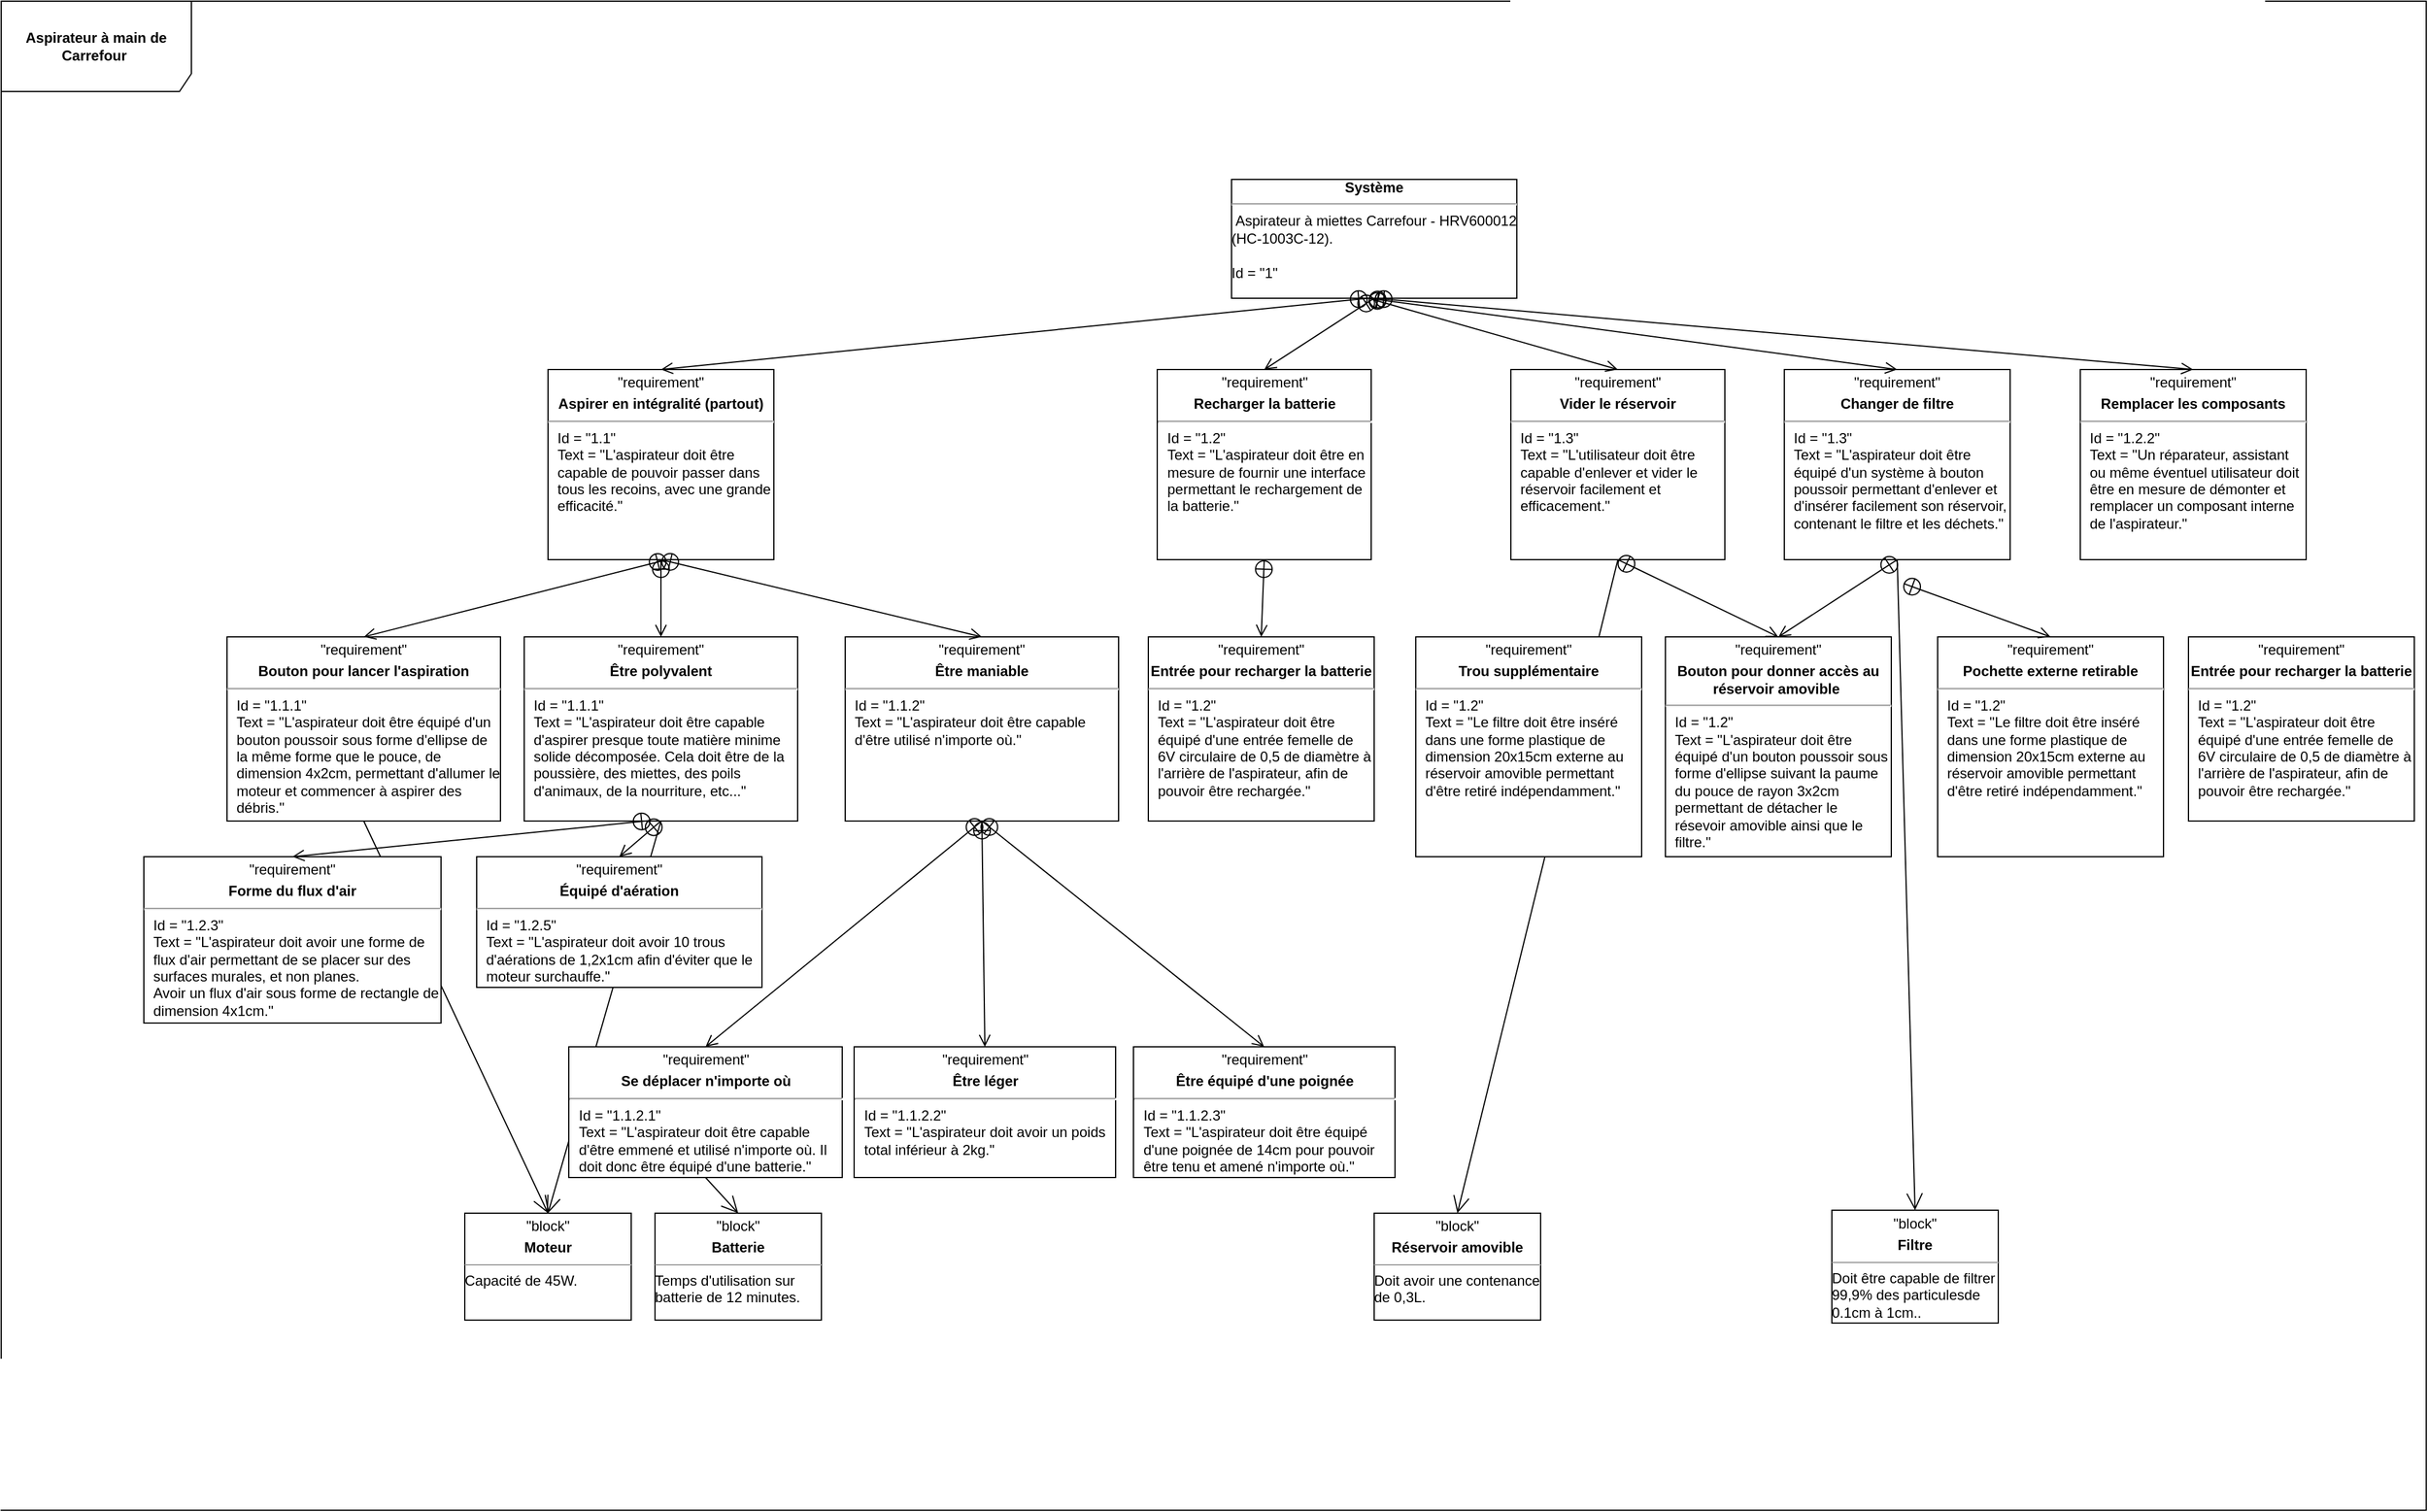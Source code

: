 <mxfile version="21.7.5" type="github">
  <diagram name="Page-1" id="A8fb3w1H7AYXVCVUZf14">
    <mxGraphModel dx="3067" dy="954" grid="1" gridSize="10" guides="1" tooltips="1" connect="1" arrows="1" fold="1" page="1" pageScale="1" pageWidth="1169" pageHeight="827" math="0" shadow="0">
      <root>
        <mxCell id="0" />
        <mxCell id="1" parent="0" />
        <mxCell id="uBb9eE13xI9o5E1Ve7ly-19" value="" style="endArrow=open;endFill=1;endSize=12;html=1;rounded=0;exitX=0.5;exitY=1;exitDx=0;exitDy=0;entryX=0.5;entryY=0;entryDx=0;entryDy=0;" edge="1" parent="1" source="uBb9eE13xI9o5E1Ve7ly-9" target="uBb9eE13xI9o5E1Ve7ly-12">
          <mxGeometry width="160" relative="1" as="geometry">
            <mxPoint x="40" y="570" as="sourcePoint" />
            <mxPoint x="200" y="570" as="targetPoint" />
          </mxGeometry>
        </mxCell>
        <mxCell id="uBb9eE13xI9o5E1Ve7ly-38" value="" style="endArrow=open;endFill=1;endSize=12;html=1;rounded=0;exitX=0.5;exitY=1;exitDx=0;exitDy=0;entryX=0.5;entryY=0;entryDx=0;entryDy=0;" edge="1" parent="1" source="uBb9eE13xI9o5E1Ve7ly-36" target="uBb9eE13xI9o5E1Ve7ly-12">
          <mxGeometry width="160" relative="1" as="geometry">
            <mxPoint x="-400" y="690" as="sourcePoint" />
            <mxPoint x="-400" y="917" as="targetPoint" />
          </mxGeometry>
        </mxCell>
        <mxCell id="uBb9eE13xI9o5E1Ve7ly-1" value="&lt;b&gt;Aspirateur à main de Carrefour&amp;nbsp;&lt;/b&gt;" style="shape=umlFrame;whiteSpace=wrap;html=1;pointerEvents=0;width=160;height=76;" vertex="1" parent="1">
          <mxGeometry x="-880" y="10" width="2040" height="1270" as="geometry" />
        </mxCell>
        <mxCell id="uBb9eE13xI9o5E1Ve7ly-2" value="&lt;div align=&quot;center&quot;&gt;&lt;b&gt;Système&lt;/b&gt;&lt;br&gt;&lt;/div&gt;&lt;hr&gt;&lt;div&gt;&amp;nbsp;Aspirateur à miettes Carrefour - HRV600012 (HC-1003C-12).&lt;/div&gt;&lt;div&gt;&lt;br&gt;&lt;/div&gt;&lt;div&gt;Id = &quot;1&quot;&lt;br&gt;&lt;/div&gt;" style="verticalAlign=top;align=left;overflow=fill;fontSize=12;fontFamily=Helvetica;html=1;whiteSpace=wrap;" vertex="1" parent="1">
          <mxGeometry x="155" y="160" width="240" height="100" as="geometry" />
        </mxCell>
        <mxCell id="uBb9eE13xI9o5E1Ve7ly-5" value="&lt;p style=&quot;text-align: center; margin: 4px 0px 0px;&quot;&gt;&quot;requirement&quot;&lt;b&gt;&lt;br&gt;&lt;/b&gt;&lt;/p&gt;&lt;p style=&quot;text-align: center; margin: 4px 0px 0px;&quot;&gt;&lt;b&gt;Aspirer en intégralité (partout)&lt;/b&gt;&lt;/p&gt;&lt;hr&gt;&lt;p style=&quot;margin:0px;margin-left:8px;&quot;&gt;Id = &quot;1.1&quot;&lt;/p&gt;&lt;p style=&quot;margin:0px;margin-left:8px;&quot;&gt;Text = &quot;L&#39;aspirateur doit être capable de pouvoir passer dans tous les recoins, avec une grande efficacité.&quot;&lt;/p&gt;" style="verticalAlign=top;align=left;overflow=fill;fontSize=12;fontFamily=Helvetica;html=1;whiteSpace=wrap;" vertex="1" parent="1">
          <mxGeometry x="-420" y="320" width="190" height="160" as="geometry" />
        </mxCell>
        <mxCell id="uBb9eE13xI9o5E1Ve7ly-6" value="&lt;p style=&quot;text-align: center; margin: 4px 0px 0px;&quot;&gt;&quot;requirement&quot;&lt;b&gt;&lt;br&gt;&lt;/b&gt;&lt;/p&gt;&lt;p style=&quot;text-align: center; margin: 4px 0px 0px;&quot;&gt;&lt;b&gt;Être maniable&lt;/b&gt;&lt;br&gt;&lt;/p&gt;&lt;hr&gt;&lt;p style=&quot;margin:0px;margin-left:8px;&quot;&gt;Id = &quot;1.1.2&quot;&lt;/p&gt;&lt;p style=&quot;margin:0px;margin-left:8px;&quot;&gt;Text = &quot;L&#39;aspirateur doit être capable d&#39;être utilisé n&#39;importe où.&quot;&lt;/p&gt;" style="verticalAlign=top;align=left;overflow=fill;fontSize=12;fontFamily=Helvetica;html=1;whiteSpace=wrap;" vertex="1" parent="1">
          <mxGeometry x="-170" y="545" width="230" height="155" as="geometry" />
        </mxCell>
        <mxCell id="uBb9eE13xI9o5E1Ve7ly-7" value="&lt;p style=&quot;margin:0px;margin-top:4px;text-align:center;&quot;&gt;&quot;block&quot;&lt;/p&gt;&lt;p style=&quot;margin:0px;margin-top:4px;text-align:center;&quot;&gt;&lt;b&gt;Batterie&lt;/b&gt;&lt;/p&gt;&lt;hr size=&quot;1&quot;&gt;&lt;div style=&quot;height:2px;&quot;&gt;Temps d&#39;utilisation sur batterie de 12 minutes.&lt;/div&gt;" style="verticalAlign=top;align=left;overflow=fill;fontSize=12;fontFamily=Helvetica;html=1;whiteSpace=wrap;" vertex="1" parent="1">
          <mxGeometry x="-330" y="1030" width="140" height="90" as="geometry" />
        </mxCell>
        <mxCell id="uBb9eE13xI9o5E1Ve7ly-8" value="&lt;p style=&quot;text-align: center; margin: 4px 0px 0px;&quot;&gt;&quot;requirement&quot;&lt;/p&gt;&lt;p style=&quot;text-align: center; margin: 4px 0px 0px;&quot;&gt;&lt;b&gt;Être léger&lt;/b&gt;&lt;br&gt;&lt;/p&gt;&lt;hr&gt;&lt;p style=&quot;margin:0px;margin-left:8px;&quot;&gt;Id = &quot;1.1.2.2&quot;&lt;/p&gt;&lt;p style=&quot;margin:0px;margin-left:8px;&quot;&gt;Text = &quot;L&#39;aspirateur doit avoir un poids total inférieur à 2kg.&quot;&lt;/p&gt;" style="verticalAlign=top;align=left;overflow=fill;fontSize=12;fontFamily=Helvetica;html=1;whiteSpace=wrap;" vertex="1" parent="1">
          <mxGeometry x="-162.5" y="890" width="220" height="110" as="geometry" />
        </mxCell>
        <mxCell id="uBb9eE13xI9o5E1Ve7ly-9" value="&lt;p style=&quot;text-align: center; margin: 4px 0px 0px;&quot;&gt;&quot;requirement&quot;&lt;b&gt;&lt;br&gt;&lt;/b&gt;&lt;/p&gt;&lt;p style=&quot;text-align: center; margin: 4px 0px 0px;&quot;&gt;&lt;b&gt;Être polyvalent&lt;/b&gt;&lt;br&gt;&lt;/p&gt;&lt;hr&gt;&lt;p style=&quot;margin:0px;margin-left:8px;&quot;&gt;Id = &quot;1.1.1&quot;&lt;/p&gt;&lt;p style=&quot;margin:0px;margin-left:8px;&quot;&gt;Text = &quot;L&#39;aspirateur doit être capable d&#39;aspirer presque toute matière minime solide décomposée. Cela doit être de la poussière, des miettes, des poils d&#39;animaux, de la nourriture, etc...&quot;&lt;/p&gt;" style="verticalAlign=top;align=left;overflow=fill;fontSize=12;fontFamily=Helvetica;html=1;whiteSpace=wrap;" vertex="1" parent="1">
          <mxGeometry x="-440" y="545" width="230" height="155" as="geometry" />
        </mxCell>
        <mxCell id="uBb9eE13xI9o5E1Ve7ly-10" value="&lt;p style=&quot;text-align: center; margin: 4px 0px 0px;&quot;&gt;&quot;requirement&quot;&lt;b&gt;&lt;br&gt;&lt;/b&gt;&lt;/p&gt;&lt;p style=&quot;text-align: center; margin: 4px 0px 0px;&quot;&gt;&lt;b&gt;Se déplacer n&#39;importe où&lt;/b&gt;&lt;br&gt;&lt;/p&gt;&lt;hr&gt;&lt;p style=&quot;margin:0px;margin-left:8px;&quot;&gt;Id = &quot;1.1.2.1&quot;&lt;/p&gt;&lt;p style=&quot;margin:0px;margin-left:8px;&quot;&gt;Text = &quot;L&#39;aspirateur doit être capable d&#39;être emmené et utilisé n&#39;importe où. Il doit donc être équipé d&#39;une batterie.&quot;&lt;/p&gt;" style="verticalAlign=top;align=left;overflow=fill;fontSize=12;fontFamily=Helvetica;html=1;whiteSpace=wrap;" vertex="1" parent="1">
          <mxGeometry x="-402.5" y="890" width="230" height="110" as="geometry" />
        </mxCell>
        <mxCell id="uBb9eE13xI9o5E1Ve7ly-11" value="&lt;p style=&quot;text-align: center; margin: 4px 0px 0px;&quot;&gt;&quot;requirement&quot;&lt;/p&gt;&lt;p style=&quot;text-align: center; margin: 4px 0px 0px;&quot;&gt;&lt;b&gt;Être équipé d&#39;une poignée&lt;/b&gt;&lt;br&gt;&lt;/p&gt;&lt;hr&gt;&lt;p style=&quot;margin:0px;margin-left:8px;&quot;&gt;Id = &quot;1.1.2.3&quot;&lt;/p&gt;&lt;p style=&quot;margin:0px;margin-left:8px;&quot;&gt;Text = &quot;L&#39;aspirateur doit être équipé d&#39;une poignée de 14cm pour pouvoir être tenu et amené n&#39;importe où.&quot;&lt;/p&gt;" style="verticalAlign=top;align=left;overflow=fill;fontSize=12;fontFamily=Helvetica;html=1;whiteSpace=wrap;" vertex="1" parent="1">
          <mxGeometry x="72.5" y="890" width="220" height="110" as="geometry" />
        </mxCell>
        <mxCell id="uBb9eE13xI9o5E1Ve7ly-12" value="&lt;p style=&quot;margin:0px;margin-top:4px;text-align:center;&quot;&gt;&quot;block&quot;&lt;/p&gt;&lt;p style=&quot;margin:0px;margin-top:4px;text-align:center;&quot;&gt;&lt;b&gt;Moteur&lt;/b&gt;&lt;/p&gt;&lt;hr size=&quot;1&quot;&gt;&lt;div style=&quot;height:2px;&quot;&gt;Capacité de 45W.&lt;/div&gt;" style="verticalAlign=top;align=left;overflow=fill;fontSize=12;fontFamily=Helvetica;html=1;whiteSpace=wrap;" vertex="1" parent="1">
          <mxGeometry x="-490" y="1030" width="140" height="90" as="geometry" />
        </mxCell>
        <mxCell id="uBb9eE13xI9o5E1Ve7ly-13" value="" style="endArrow=open;startArrow=circlePlus;endFill=0;startFill=0;endSize=8;html=1;rounded=0;exitX=0.5;exitY=1;exitDx=0;exitDy=0;entryX=0.5;entryY=0;entryDx=0;entryDy=0;" edge="1" parent="1" source="uBb9eE13xI9o5E1Ve7ly-6" target="uBb9eE13xI9o5E1Ve7ly-10">
          <mxGeometry width="160" relative="1" as="geometry">
            <mxPoint x="380" y="650" as="sourcePoint" />
            <mxPoint x="-185" y="740" as="targetPoint" />
          </mxGeometry>
        </mxCell>
        <mxCell id="uBb9eE13xI9o5E1Ve7ly-14" value="" style="endArrow=open;startArrow=circlePlus;endFill=0;startFill=0;endSize=8;html=1;rounded=0;entryX=0.5;entryY=0;entryDx=0;entryDy=0;exitX=0.5;exitY=1;exitDx=0;exitDy=0;" edge="1" parent="1" source="uBb9eE13xI9o5E1Ve7ly-6" target="uBb9eE13xI9o5E1Ve7ly-8">
          <mxGeometry width="160" relative="1" as="geometry">
            <mxPoint x="380" y="650" as="sourcePoint" />
            <mxPoint x="50" y="740" as="targetPoint" />
          </mxGeometry>
        </mxCell>
        <mxCell id="uBb9eE13xI9o5E1Ve7ly-15" value="" style="endArrow=open;startArrow=circlePlus;endFill=0;startFill=0;endSize=8;html=1;rounded=0;entryX=0.5;entryY=0;entryDx=0;entryDy=0;exitX=0.5;exitY=1;exitDx=0;exitDy=0;" edge="1" parent="1" source="uBb9eE13xI9o5E1Ve7ly-6" target="uBb9eE13xI9o5E1Ve7ly-11">
          <mxGeometry width="160" relative="1" as="geometry">
            <mxPoint x="380" y="650" as="sourcePoint" />
            <mxPoint x="175" y="740" as="targetPoint" />
          </mxGeometry>
        </mxCell>
        <mxCell id="uBb9eE13xI9o5E1Ve7ly-16" value="" style="endArrow=open;startArrow=circlePlus;endFill=0;startFill=0;endSize=8;html=1;rounded=0;entryX=0.5;entryY=0;entryDx=0;entryDy=0;exitX=0.5;exitY=1;exitDx=0;exitDy=0;" edge="1" parent="1" source="uBb9eE13xI9o5E1Ve7ly-5" target="uBb9eE13xI9o5E1Ve7ly-9">
          <mxGeometry width="160" relative="1" as="geometry">
            <mxPoint x="-75" y="390" as="sourcePoint" />
            <mxPoint x="-150" y="490" as="targetPoint" />
          </mxGeometry>
        </mxCell>
        <mxCell id="uBb9eE13xI9o5E1Ve7ly-17" value="" style="endArrow=open;startArrow=circlePlus;endFill=0;startFill=0;endSize=8;html=1;rounded=0;entryX=0.5;entryY=0;entryDx=0;entryDy=0;exitX=0.5;exitY=1;exitDx=0;exitDy=0;" edge="1" parent="1" target="uBb9eE13xI9o5E1Ve7ly-6" source="uBb9eE13xI9o5E1Ve7ly-5">
          <mxGeometry width="160" relative="1" as="geometry">
            <mxPoint x="120" y="500" as="sourcePoint" />
            <mxPoint x="5" y="530" as="targetPoint" />
          </mxGeometry>
        </mxCell>
        <mxCell id="uBb9eE13xI9o5E1Ve7ly-18" value="" style="endArrow=open;startArrow=circlePlus;endFill=0;startFill=0;endSize=8;html=1;rounded=0;entryX=0.5;entryY=0;entryDx=0;entryDy=0;" edge="1" parent="1" target="uBb9eE13xI9o5E1Ve7ly-5">
          <mxGeometry width="160" relative="1" as="geometry">
            <mxPoint x="270" y="260" as="sourcePoint" />
            <mxPoint x="210" y="330" as="targetPoint" />
          </mxGeometry>
        </mxCell>
        <mxCell id="uBb9eE13xI9o5E1Ve7ly-20" value="" style="endArrow=open;endFill=1;endSize=12;html=1;rounded=0;exitX=0.5;exitY=1;exitDx=0;exitDy=0;entryX=0.5;entryY=0;entryDx=0;entryDy=0;" edge="1" parent="1" source="uBb9eE13xI9o5E1Ve7ly-10" target="uBb9eE13xI9o5E1Ve7ly-7">
          <mxGeometry width="160" relative="1" as="geometry">
            <mxPoint x="-75" y="673" as="sourcePoint" />
            <mxPoint x="-75" y="880" as="targetPoint" />
          </mxGeometry>
        </mxCell>
        <mxCell id="uBb9eE13xI9o5E1Ve7ly-21" value="&lt;p style=&quot;text-align: center; margin: 4px 0px 0px;&quot;&gt;&quot;requirement&quot;&lt;b&gt;&lt;br&gt;&lt;/b&gt;&lt;/p&gt;&lt;p style=&quot;text-align: center; margin: 4px 0px 0px;&quot;&gt;&lt;b&gt;Recharger la batterie&lt;/b&gt;&lt;/p&gt;&lt;hr&gt;&lt;p style=&quot;margin:0px;margin-left:8px;&quot;&gt;Id = &quot;1.2&quot;&lt;/p&gt;&lt;p style=&quot;margin:0px;margin-left:8px;&quot;&gt;Text = &quot;L&#39;aspirateur doit être en mesure de fournir une interface permettant le rechargement de la batterie.&quot;&lt;/p&gt;" style="verticalAlign=top;align=left;overflow=fill;fontSize=12;fontFamily=Helvetica;html=1;whiteSpace=wrap;" vertex="1" parent="1">
          <mxGeometry x="92.5" y="320" width="180" height="160" as="geometry" />
        </mxCell>
        <mxCell id="uBb9eE13xI9o5E1Ve7ly-22" value="" style="endArrow=open;startArrow=circlePlus;endFill=0;startFill=0;endSize=8;html=1;rounded=0;entryX=0.5;entryY=0;entryDx=0;entryDy=0;exitX=0.5;exitY=1;exitDx=0;exitDy=0;" edge="1" parent="1" source="uBb9eE13xI9o5E1Ve7ly-2" target="uBb9eE13xI9o5E1Ve7ly-21">
          <mxGeometry width="160" relative="1" as="geometry">
            <mxPoint x="260" y="320" as="sourcePoint" />
            <mxPoint x="140" y="370" as="targetPoint" />
          </mxGeometry>
        </mxCell>
        <mxCell id="uBb9eE13xI9o5E1Ve7ly-23" value="&lt;p style=&quot;text-align: center; margin: 4px 0px 0px;&quot;&gt;&quot;requirement&quot;&lt;b&gt;&lt;br&gt;&lt;/b&gt;&lt;/p&gt;&lt;p style=&quot;text-align: center; margin: 4px 0px 0px;&quot;&gt;&lt;b&gt;Vider le réservoir&lt;/b&gt;&lt;/p&gt;&lt;hr&gt;&lt;p style=&quot;margin:0px;margin-left:8px;&quot;&gt;Id = &quot;1.3&quot;&lt;/p&gt;&lt;p style=&quot;margin:0px;margin-left:8px;&quot;&gt;Text = &quot;L&#39;utilisateur doit être capable d&#39;enlever et vider le réservoir facilement et efficacement.&quot;&lt;/p&gt;" style="verticalAlign=top;align=left;overflow=fill;fontSize=12;fontFamily=Helvetica;html=1;whiteSpace=wrap;" vertex="1" parent="1">
          <mxGeometry x="390" y="320" width="180" height="160" as="geometry" />
        </mxCell>
        <mxCell id="uBb9eE13xI9o5E1Ve7ly-24" value="&lt;p style=&quot;text-align: center; margin: 4px 0px 0px;&quot;&gt;&quot;requirement&quot;&lt;b&gt;&lt;br&gt;&lt;/b&gt;&lt;/p&gt;&lt;p style=&quot;text-align: center; margin: 4px 0px 0px;&quot;&gt;&lt;b&gt;Changer de filtre&lt;/b&gt;&lt;/p&gt;&lt;hr&gt;&lt;p style=&quot;margin:0px;margin-left:8px;&quot;&gt;Id = &quot;1.3&quot;&lt;/p&gt;&lt;p style=&quot;margin:0px;margin-left:8px;&quot;&gt;Text = &quot;L&#39;aspirateur doit être équipé d&#39;un système à bouton poussoir permettant d&#39;enlever et d&#39;insérer facilement son réservoir, contenant le filtre et les déchets.&quot;&lt;/p&gt;" style="verticalAlign=top;align=left;overflow=fill;fontSize=12;fontFamily=Helvetica;html=1;whiteSpace=wrap;" vertex="1" parent="1">
          <mxGeometry x="620" y="320" width="190" height="160" as="geometry" />
        </mxCell>
        <mxCell id="uBb9eE13xI9o5E1Ve7ly-25" value="&lt;p style=&quot;text-align: center; margin: 4px 0px 0px;&quot;&gt;&quot;requirement&quot;&lt;b&gt;&lt;br&gt;&lt;/b&gt;&lt;/p&gt;&lt;p style=&quot;text-align: center; margin: 4px 0px 0px;&quot;&gt;&lt;b&gt;Remplacer les composants&lt;/b&gt;&lt;/p&gt;&lt;hr&gt;&lt;p style=&quot;margin:0px;margin-left:8px;&quot;&gt;Id = &quot;1.2.2&quot;&lt;/p&gt;&lt;p style=&quot;margin:0px;margin-left:8px;&quot;&gt;Text = &quot;Un réparateur, assistant ou même éventuel utilisateur doit être en mesure de démonter et remplacer un composant interne de l&#39;aspirateur.&quot;&lt;/p&gt;" style="verticalAlign=top;align=left;overflow=fill;fontSize=12;fontFamily=Helvetica;html=1;whiteSpace=wrap;" vertex="1" parent="1">
          <mxGeometry x="869" y="320" width="190" height="160" as="geometry" />
        </mxCell>
        <mxCell id="uBb9eE13xI9o5E1Ve7ly-26" value="" style="endArrow=open;startArrow=circlePlus;endFill=0;startFill=0;endSize=8;html=1;rounded=0;entryX=0.5;entryY=0;entryDx=0;entryDy=0;" edge="1" parent="1" target="uBb9eE13xI9o5E1Ve7ly-23">
          <mxGeometry width="160" relative="1" as="geometry">
            <mxPoint x="270" y="260" as="sourcePoint" />
            <mxPoint x="540" y="280" as="targetPoint" />
          </mxGeometry>
        </mxCell>
        <mxCell id="uBb9eE13xI9o5E1Ve7ly-27" value="" style="endArrow=open;startArrow=circlePlus;endFill=0;startFill=0;endSize=8;html=1;rounded=0;entryX=0.5;entryY=0;entryDx=0;entryDy=0;" edge="1" parent="1" target="uBb9eE13xI9o5E1Ve7ly-24">
          <mxGeometry width="160" relative="1" as="geometry">
            <mxPoint x="270" y="260" as="sourcePoint" />
            <mxPoint x="697.5" y="300" as="targetPoint" />
          </mxGeometry>
        </mxCell>
        <mxCell id="uBb9eE13xI9o5E1Ve7ly-28" value="" style="endArrow=open;startArrow=circlePlus;endFill=0;startFill=0;endSize=8;html=1;rounded=0;entryX=0.5;entryY=0;entryDx=0;entryDy=0;exitX=0.5;exitY=1;exitDx=0;exitDy=0;" edge="1" parent="1" source="uBb9eE13xI9o5E1Ve7ly-2" target="uBb9eE13xI9o5E1Ve7ly-25">
          <mxGeometry width="160" relative="1" as="geometry">
            <mxPoint x="275" y="320" as="sourcePoint" />
            <mxPoint x="910" y="240" as="targetPoint" />
          </mxGeometry>
        </mxCell>
        <mxCell id="uBb9eE13xI9o5E1Ve7ly-29" value="&lt;p style=&quot;margin:0px;margin-top:4px;text-align:center;&quot;&gt;&quot;block&quot;&lt;/p&gt;&lt;p style=&quot;margin:0px;margin-top:4px;text-align:center;&quot;&gt;&lt;b&gt;Filtre&lt;/b&gt;&lt;/p&gt;&lt;hr size=&quot;1&quot;&gt;&lt;div style=&quot;height:2px;&quot;&gt;Doit être capable de filtrer 99,9% des particulesde 0.1cm à 1cm..&lt;/div&gt;" style="verticalAlign=top;align=left;overflow=fill;fontSize=12;fontFamily=Helvetica;html=1;whiteSpace=wrap;" vertex="1" parent="1">
          <mxGeometry x="660" y="1027.5" width="140" height="95" as="geometry" />
        </mxCell>
        <mxCell id="uBb9eE13xI9o5E1Ve7ly-30" value="" style="endArrow=open;endFill=1;endSize=12;html=1;rounded=0;entryX=0.5;entryY=0;entryDx=0;entryDy=0;exitX=0.5;exitY=1;exitDx=0;exitDy=0;" edge="1" parent="1" target="uBb9eE13xI9o5E1Ve7ly-29" source="uBb9eE13xI9o5E1Ve7ly-24">
          <mxGeometry width="160" relative="1" as="geometry">
            <mxPoint x="650" y="695" as="sourcePoint" />
            <mxPoint x="680" y="815" as="targetPoint" />
          </mxGeometry>
        </mxCell>
        <mxCell id="uBb9eE13xI9o5E1Ve7ly-31" value="&lt;p style=&quot;text-align: center; margin: 4px 0px 0px;&quot;&gt;&quot;requirement&quot;&lt;b&gt;&lt;br&gt;&lt;/b&gt;&lt;/p&gt;&lt;p style=&quot;text-align: center; margin: 4px 0px 0px;&quot;&gt;&lt;b&gt;Équipé d&#39;aération&lt;/b&gt;&lt;br&gt;&lt;/p&gt;&lt;hr&gt;&lt;p style=&quot;margin:0px;margin-left:8px;&quot;&gt;Id = &quot;1.2.5&quot;&lt;/p&gt;&lt;p style=&quot;margin:0px;margin-left:8px;&quot;&gt;Text = &quot;L&#39;aspirateur doit avoir 10 trous d&#39;aérations de 1,2x1cm afin d&#39;éviter que le moteur surchauffe.&quot;&lt;/p&gt;" style="verticalAlign=top;align=left;overflow=fill;fontSize=12;fontFamily=Helvetica;html=1;whiteSpace=wrap;" vertex="1" parent="1">
          <mxGeometry x="-480" y="730" width="240" height="110" as="geometry" />
        </mxCell>
        <mxCell id="uBb9eE13xI9o5E1Ve7ly-32" value="" style="endArrow=open;startArrow=circlePlus;endFill=0;startFill=0;endSize=8;html=1;rounded=0;entryX=0.5;entryY=0;entryDx=0;entryDy=0;exitX=0.5;exitY=1;exitDx=0;exitDy=0;" edge="1" parent="1" source="uBb9eE13xI9o5E1Ve7ly-9" target="uBb9eE13xI9o5E1Ve7ly-31">
          <mxGeometry width="160" relative="1" as="geometry">
            <mxPoint x="-440" y="520" as="sourcePoint" />
            <mxPoint x="-470" y="740" as="targetPoint" />
          </mxGeometry>
        </mxCell>
        <mxCell id="uBb9eE13xI9o5E1Ve7ly-33" value="&lt;p style=&quot;text-align: center; margin: 4px 0px 0px;&quot;&gt;&quot;requirement&quot;&lt;b&gt;&lt;br&gt;&lt;/b&gt;&lt;/p&gt;&lt;p style=&quot;text-align: center; margin: 4px 0px 0px;&quot;&gt;&lt;b&gt;Entrée pour recharger la batterie&lt;/b&gt;&lt;/p&gt;&lt;hr&gt;&lt;p style=&quot;margin:0px;margin-left:8px;&quot;&gt;Id = &quot;1.2&quot;&lt;/p&gt;&lt;p style=&quot;margin:0px;margin-left:8px;&quot;&gt;Text = &quot;L&#39;aspirateur doit être équipé d&#39;une entrée femelle de 6V circulaire de 0,5 de diamètre à l&#39;arrière de l&#39;aspirateur, afin de pouvoir être rechargée.&quot;&lt;/p&gt;" style="verticalAlign=top;align=left;overflow=fill;fontSize=12;fontFamily=Helvetica;html=1;whiteSpace=wrap;" vertex="1" parent="1">
          <mxGeometry x="85" y="545" width="190" height="155" as="geometry" />
        </mxCell>
        <mxCell id="uBb9eE13xI9o5E1Ve7ly-34" value="" style="endArrow=open;startArrow=circlePlus;endFill=0;startFill=0;endSize=8;html=1;rounded=0;entryX=0.5;entryY=0;entryDx=0;entryDy=0;exitX=0.5;exitY=1;exitDx=0;exitDy=0;" edge="1" parent="1" source="uBb9eE13xI9o5E1Ve7ly-21" target="uBb9eE13xI9o5E1Ve7ly-33">
          <mxGeometry width="160" relative="1" as="geometry">
            <mxPoint x="455" y="590" as="sourcePoint" />
            <mxPoint x="280" y="670" as="targetPoint" />
          </mxGeometry>
        </mxCell>
        <mxCell id="uBb9eE13xI9o5E1Ve7ly-35" value="&lt;p style=&quot;text-align: center; margin: 4px 0px 0px;&quot;&gt;&quot;requirement&quot;&lt;b&gt;&lt;br&gt;&lt;/b&gt;&lt;/p&gt;&lt;p style=&quot;text-align: center; margin: 4px 0px 0px;&quot;&gt;&lt;b&gt;Bouton pour donner accès au réservoir amovible&lt;/b&gt;&lt;b style=&quot;background-color: initial;&quot;&gt;&amp;nbsp;&lt;/b&gt;&lt;/p&gt;&lt;hr&gt;&lt;p style=&quot;margin:0px;margin-left:8px;&quot;&gt;Id = &quot;1.2&quot;&lt;/p&gt;&lt;p style=&quot;margin:0px;margin-left:8px;&quot;&gt;Text = &quot;L&#39;aspirateur doit être équipé d&#39;un bouton poussoir sous forme d&#39;ellipse suivant la paume du pouce de rayon 3x2cm permettant de détacher le résevoir amovible ainsi que le filtre.&quot;&lt;/p&gt;" style="verticalAlign=top;align=left;overflow=fill;fontSize=12;fontFamily=Helvetica;html=1;whiteSpace=wrap;" vertex="1" parent="1">
          <mxGeometry x="520" y="545" width="190" height="185" as="geometry" />
        </mxCell>
        <mxCell id="uBb9eE13xI9o5E1Ve7ly-36" value="&lt;p style=&quot;text-align: center; margin: 4px 0px 0px;&quot;&gt;&quot;requirement&quot;&lt;b&gt;&lt;br&gt;&lt;/b&gt;&lt;/p&gt;&lt;p style=&quot;text-align: center; margin: 4px 0px 0px;&quot;&gt;&lt;b&gt;Bouton pour lancer l&#39;aspiration&lt;/b&gt;&lt;br&gt;&lt;/p&gt;&lt;hr&gt;&lt;p style=&quot;margin:0px;margin-left:8px;&quot;&gt;Id = &quot;1.1.1&quot;&lt;/p&gt;&lt;p style=&quot;margin:0px;margin-left:8px;&quot;&gt;Text = &quot;L&#39;aspirateur doit être équipé d&#39;un bouton poussoir sous forme d&#39;ellipse de la même forme que le pouce, de dimension 4x2cm, permettant d&#39;allumer le moteur et commencer à aspirer des débris.&quot;&lt;/p&gt;" style="verticalAlign=top;align=left;overflow=fill;fontSize=12;fontFamily=Helvetica;html=1;whiteSpace=wrap;" vertex="1" parent="1">
          <mxGeometry x="-690" y="545" width="230" height="155" as="geometry" />
        </mxCell>
        <mxCell id="uBb9eE13xI9o5E1Ve7ly-37" value="" style="endArrow=open;startArrow=circlePlus;endFill=0;startFill=0;endSize=8;html=1;rounded=0;entryX=0.5;entryY=0;entryDx=0;entryDy=0;" edge="1" parent="1" target="uBb9eE13xI9o5E1Ve7ly-36">
          <mxGeometry width="160" relative="1" as="geometry">
            <mxPoint x="-320" y="480" as="sourcePoint" />
            <mxPoint x="-445" y="500" as="targetPoint" />
          </mxGeometry>
        </mxCell>
        <mxCell id="uBb9eE13xI9o5E1Ve7ly-39" value="&lt;p style=&quot;margin:0px;margin-top:4px;text-align:center;&quot;&gt;&quot;block&quot;&lt;/p&gt;&lt;p style=&quot;margin:0px;margin-top:4px;text-align:center;&quot;&gt;&lt;b&gt;Réservoir amovible&lt;/b&gt;&lt;/p&gt;&lt;hr size=&quot;1&quot;&gt;&lt;div style=&quot;height:2px;&quot;&gt;Doit avoir une contenance de 0,3L.&lt;/div&gt;" style="verticalAlign=top;align=left;overflow=fill;fontSize=12;fontFamily=Helvetica;html=1;whiteSpace=wrap;gradientColor=none;strokeColor=default;" vertex="1" parent="1">
          <mxGeometry x="275" y="1030" width="140" height="90" as="geometry" />
        </mxCell>
        <mxCell id="uBb9eE13xI9o5E1Ve7ly-40" value="" style="endArrow=open;endFill=1;endSize=12;html=1;rounded=0;entryX=0.5;entryY=0;entryDx=0;entryDy=0;exitX=0.5;exitY=1;exitDx=0;exitDy=0;" edge="1" parent="1" source="uBb9eE13xI9o5E1Ve7ly-23" target="uBb9eE13xI9o5E1Ve7ly-39">
          <mxGeometry width="160" relative="1" as="geometry">
            <mxPoint x="360" y="545" as="sourcePoint" />
            <mxPoint x="360" y="960" as="targetPoint" />
          </mxGeometry>
        </mxCell>
        <mxCell id="uBb9eE13xI9o5E1Ve7ly-41" value="" style="endArrow=open;startArrow=circlePlus;endFill=0;startFill=0;endSize=8;html=1;rounded=0;entryX=0.5;entryY=0;entryDx=0;entryDy=0;exitX=0.5;exitY=1;exitDx=0;exitDy=0;" edge="1" parent="1" source="uBb9eE13xI9o5E1Ve7ly-23" target="uBb9eE13xI9o5E1Ve7ly-35">
          <mxGeometry width="160" relative="1" as="geometry">
            <mxPoint x="440" y="782" as="sourcePoint" />
            <mxPoint x="540" y="827" as="targetPoint" />
          </mxGeometry>
        </mxCell>
        <mxCell id="uBb9eE13xI9o5E1Ve7ly-43" value="" style="endArrow=open;startArrow=circlePlus;endFill=0;startFill=0;endSize=8;html=1;rounded=0;entryX=0.5;entryY=0;entryDx=0;entryDy=0;exitX=0.5;exitY=1;exitDx=0;exitDy=0;" edge="1" parent="1" source="uBb9eE13xI9o5E1Ve7ly-24" target="uBb9eE13xI9o5E1Ve7ly-35">
          <mxGeometry width="160" relative="1" as="geometry">
            <mxPoint x="580" y="550" as="sourcePoint" />
            <mxPoint x="705" y="595" as="targetPoint" />
          </mxGeometry>
        </mxCell>
        <mxCell id="uBb9eE13xI9o5E1Ve7ly-44" value="&lt;p style=&quot;text-align: center; margin: 4px 0px 0px;&quot;&gt;&quot;requirement&quot;&lt;b&gt;&lt;br&gt;&lt;/b&gt;&lt;/p&gt;&lt;p style=&quot;text-align: center; margin: 4px 0px 0px;&quot;&gt;&lt;b&gt;Forme du flux d&#39;air&lt;/b&gt;&lt;br&gt;&lt;/p&gt;&lt;hr&gt;&lt;p style=&quot;margin:0px;margin-left:8px;&quot;&gt;Id = &quot;1.2.3&quot;&lt;/p&gt;&lt;p style=&quot;margin:0px;margin-left:8px;&quot;&gt;Text = &quot;L&#39;aspirateur doit avoir une forme de flux d&#39;air permettant de se placer sur des surfaces murales, et non planes.&lt;/p&gt;&lt;p style=&quot;margin:0px;margin-left:8px;&quot;&gt;Avoir un flux d&#39;air sous forme de rectangle de dimension 4x1cm.&quot;&lt;/p&gt;" style="verticalAlign=top;align=left;overflow=fill;fontSize=12;fontFamily=Helvetica;html=1;whiteSpace=wrap;" vertex="1" parent="1">
          <mxGeometry x="-760" y="730" width="250" height="140" as="geometry" />
        </mxCell>
        <mxCell id="uBb9eE13xI9o5E1Ve7ly-45" value="" style="endArrow=open;startArrow=circlePlus;endFill=0;startFill=0;endSize=8;html=1;rounded=0;entryX=0.5;entryY=0;entryDx=0;entryDy=0;exitX=0.464;exitY=0.997;exitDx=0;exitDy=0;exitPerimeter=0;" edge="1" parent="1" source="uBb9eE13xI9o5E1Ve7ly-9" target="uBb9eE13xI9o5E1Ve7ly-44">
          <mxGeometry width="160" relative="1" as="geometry">
            <mxPoint x="-315" y="710" as="sourcePoint" />
            <mxPoint x="-350" y="740" as="targetPoint" />
          </mxGeometry>
        </mxCell>
        <mxCell id="uBb9eE13xI9o5E1Ve7ly-46" value="&lt;p style=&quot;text-align: center; margin: 4px 0px 0px;&quot;&gt;&quot;requirement&quot;&lt;b&gt;&lt;br&gt;&lt;/b&gt;&lt;/p&gt;&lt;p style=&quot;text-align: center; margin: 4px 0px 0px;&quot;&gt;&lt;b&gt;Pochette externe retirable&lt;/b&gt;&lt;/p&gt;&lt;hr&gt;&lt;p style=&quot;margin:0px;margin-left:8px;&quot;&gt;Id = &quot;1.2&quot;&lt;/p&gt;&lt;p style=&quot;margin:0px;margin-left:8px;&quot;&gt;Text = &quot;Le filtre doit être inséré dans une forme plastique de dimension 20x15cm externe au réservoir amovible permettant d&#39;être retiré indépendamment.&quot;&lt;/p&gt;" style="verticalAlign=top;align=left;overflow=fill;fontSize=12;fontFamily=Helvetica;html=1;whiteSpace=wrap;" vertex="1" parent="1">
          <mxGeometry x="749" y="545" width="190" height="185" as="geometry" />
        </mxCell>
        <mxCell id="uBb9eE13xI9o5E1Ve7ly-48" value="" style="endArrow=open;startArrow=circlePlus;endFill=0;startFill=0;endSize=8;html=1;rounded=0;entryX=0.5;entryY=0;entryDx=0;entryDy=0;" edge="1" parent="1" target="uBb9eE13xI9o5E1Ve7ly-46">
          <mxGeometry width="160" relative="1" as="geometry">
            <mxPoint x="720" y="500" as="sourcePoint" />
            <mxPoint x="475" y="555" as="targetPoint" />
          </mxGeometry>
        </mxCell>
        <mxCell id="uBb9eE13xI9o5E1Ve7ly-49" value="&lt;p style=&quot;text-align: center; margin: 4px 0px 0px;&quot;&gt;&quot;requirement&quot;&lt;b&gt;&lt;br&gt;&lt;/b&gt;&lt;/p&gt;&lt;p style=&quot;text-align: center; margin: 4px 0px 0px;&quot;&gt;&lt;b&gt;Entrée pour recharger la batterie&lt;/b&gt;&lt;/p&gt;&lt;hr&gt;&lt;p style=&quot;margin:0px;margin-left:8px;&quot;&gt;Id = &quot;1.2&quot;&lt;/p&gt;&lt;p style=&quot;margin:0px;margin-left:8px;&quot;&gt;Text = &quot;L&#39;aspirateur doit être équipé d&#39;une entrée femelle de 6V circulaire de 0,5 de diamètre à l&#39;arrière de l&#39;aspirateur, afin de pouvoir être rechargée.&quot;&lt;/p&gt;" style="verticalAlign=top;align=left;overflow=fill;fontSize=12;fontFamily=Helvetica;html=1;whiteSpace=wrap;" vertex="1" parent="1">
          <mxGeometry x="960" y="545" width="190" height="155" as="geometry" />
        </mxCell>
        <mxCell id="uBb9eE13xI9o5E1Ve7ly-50" value="&lt;p style=&quot;text-align: center; margin: 4px 0px 0px;&quot;&gt;&quot;requirement&quot;&lt;b&gt;&lt;br&gt;&lt;/b&gt;&lt;/p&gt;&lt;p style=&quot;text-align: center; margin: 4px 0px 0px;&quot;&gt;&lt;b&gt;Trou supplémentaire&lt;/b&gt;&lt;/p&gt;&lt;hr&gt;&lt;p style=&quot;margin:0px;margin-left:8px;&quot;&gt;Id = &quot;1.2&quot;&lt;/p&gt;&lt;p style=&quot;margin:0px;margin-left:8px;&quot;&gt;Text = &quot;Le filtre doit être inséré dans une forme plastique de dimension 20x15cm externe au réservoir amovible permettant d&#39;être retiré indépendamment.&quot;&lt;/p&gt;" style="verticalAlign=top;align=left;overflow=fill;fontSize=12;fontFamily=Helvetica;html=1;whiteSpace=wrap;" vertex="1" parent="1">
          <mxGeometry x="310" y="545" width="190" height="185" as="geometry" />
        </mxCell>
      </root>
    </mxGraphModel>
  </diagram>
</mxfile>
